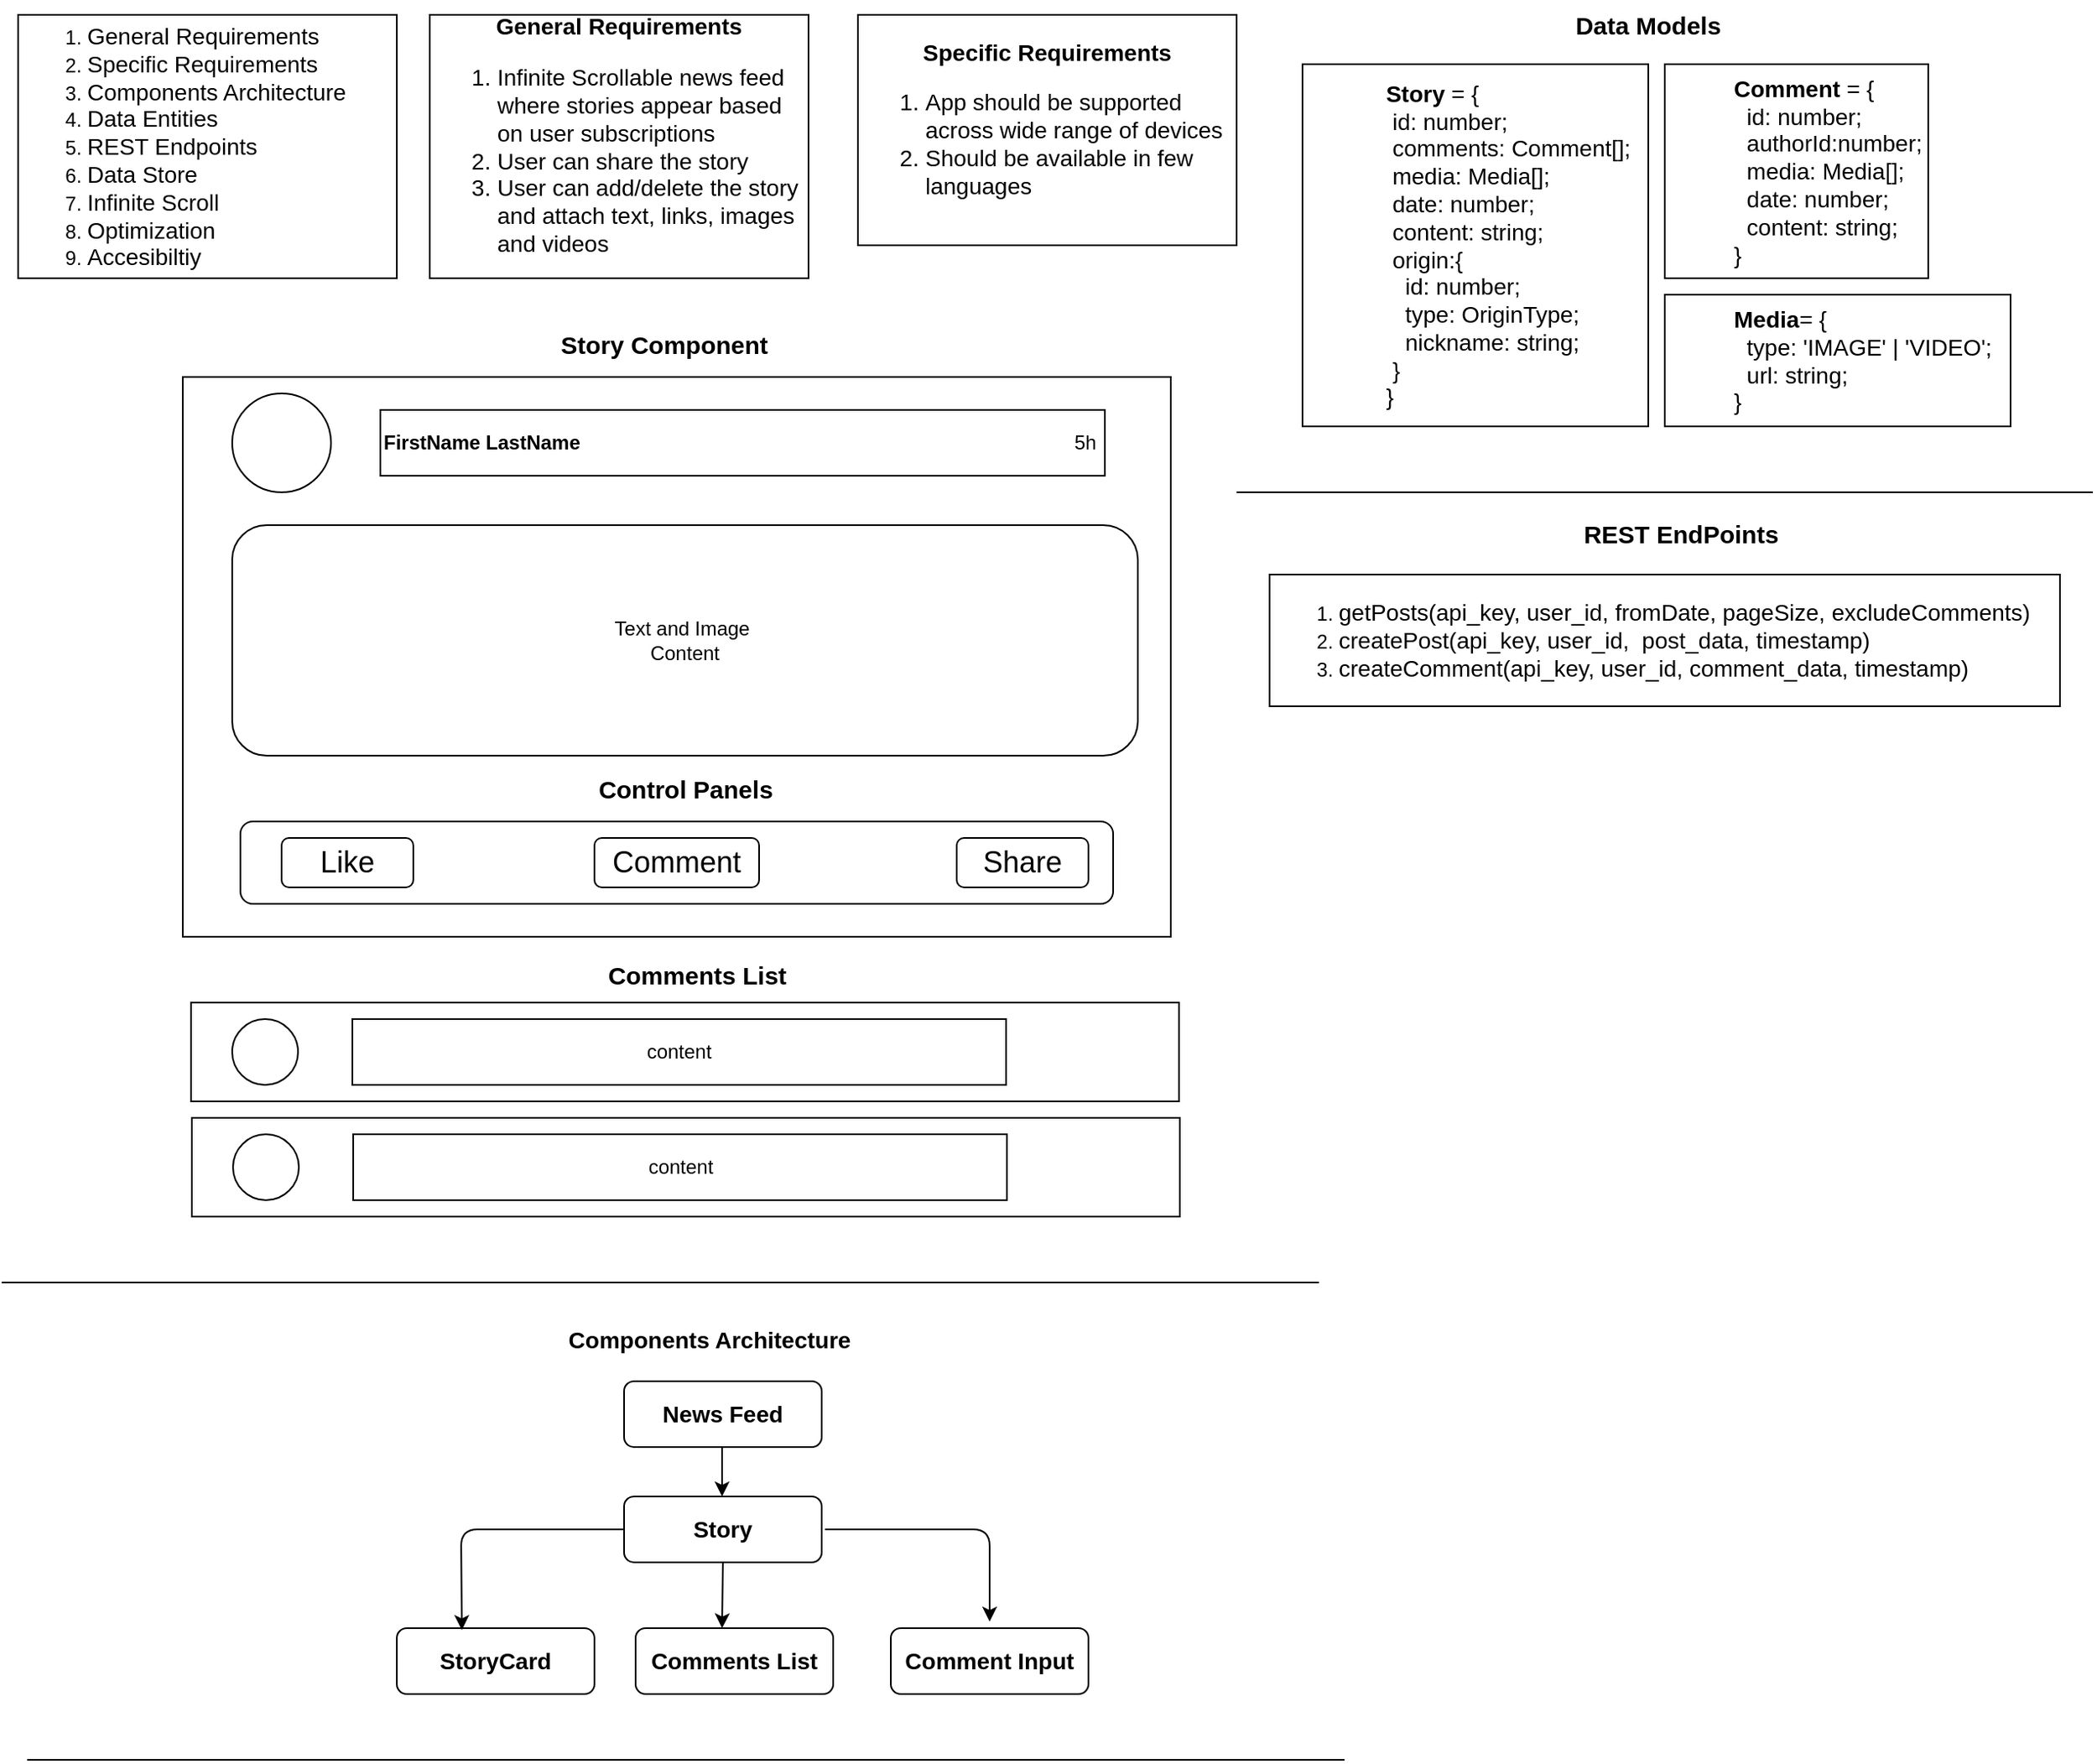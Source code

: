 <mxfile version="14.6.13" type="device"><diagram id="oO_oepu_VTIRL4lZRQzE" name="Page-1"><mxGraphModel dx="850" dy="2678" grid="1" gridSize="10" guides="1" tooltips="1" connect="1" arrows="1" fold="1" page="1" pageScale="1" pageWidth="850" pageHeight="1100" math="0" shadow="0"><root><mxCell id="0"/><mxCell id="1" parent="0"/><mxCell id="abjxQx9RqQkscV6yjeKF-2" value="&lt;ol&gt;&lt;li&gt;&lt;font style=&quot;font-size: 14px&quot;&gt;General Requirements&lt;/font&gt;&lt;/li&gt;&lt;li&gt;&lt;font style=&quot;font-size: 14px&quot;&gt;Specific Requirements&lt;/font&gt;&lt;/li&gt;&lt;li&gt;&lt;font style=&quot;font-size: 14px&quot;&gt;Components Architecture&lt;/font&gt;&lt;/li&gt;&lt;li&gt;&lt;font style=&quot;font-size: 14px&quot;&gt;Data Entities&lt;/font&gt;&lt;/li&gt;&lt;li&gt;&lt;font style=&quot;font-size: 14px&quot;&gt;REST Endpoints&lt;/font&gt;&lt;/li&gt;&lt;li&gt;&lt;font style=&quot;font-size: 14px&quot;&gt;Data Store&lt;/font&gt;&lt;/li&gt;&lt;li&gt;&lt;font style=&quot;font-size: 14px&quot;&gt;Infinite Scroll&lt;br&gt;&lt;/font&gt;&lt;/li&gt;&lt;li&gt;&lt;font style=&quot;font-size: 14px&quot;&gt;Optimization&lt;/font&gt;&lt;/li&gt;&lt;li&gt;&lt;font style=&quot;font-size: 14px&quot;&gt;Accesibiltiy&lt;/font&gt;&lt;/li&gt;&lt;/ol&gt;" style="rounded=0;whiteSpace=wrap;html=1;align=left;" vertex="1" parent="1"><mxGeometry x="20" y="-2190" width="230" height="160" as="geometry"/></mxCell><mxCell id="abjxQx9RqQkscV6yjeKF-3" value="&lt;div style=&quot;font-size: 14px&quot;&gt;&lt;b&gt;&lt;font style=&quot;font-size: 14px&quot;&gt;General Requirements&lt;/font&gt;&lt;/b&gt;&lt;/div&gt;&lt;div style=&quot;text-align: left ; font-size: 14px&quot;&gt;&lt;ol&gt;&lt;li&gt;&lt;font style=&quot;font-size: 14px&quot;&gt;Infinite Scrollable news feed where stories appear based on user subscriptions&lt;/font&gt;&lt;/li&gt;&lt;li&gt;&lt;font style=&quot;font-size: 14px&quot;&gt;User can share the story&lt;/font&gt;&lt;/li&gt;&lt;li&gt;&lt;font style=&quot;font-size: 14px&quot;&gt;User can add/delete the story and attach text, links, images and videos&lt;/font&gt;&lt;/li&gt;&lt;/ol&gt;&lt;/div&gt;" style="rounded=0;whiteSpace=wrap;html=1;align=center;" vertex="1" parent="1"><mxGeometry x="270" y="-2190" width="230" height="160" as="geometry"/></mxCell><mxCell id="abjxQx9RqQkscV6yjeKF-5" value="&lt;div style=&quot;font-size: 14px&quot;&gt;&lt;b&gt;&lt;font style=&quot;font-size: 14px&quot;&gt;Specific Requirements&lt;/font&gt;&lt;/b&gt;&lt;/div&gt;&lt;div style=&quot;text-align: left ; font-size: 14px&quot;&gt;&lt;ol&gt;&lt;li&gt;App should be supported across wide range of devices&lt;/li&gt;&lt;li&gt;Should be available in few languages&lt;/li&gt;&lt;/ol&gt;&lt;/div&gt;" style="rounded=0;whiteSpace=wrap;html=1;align=center;" vertex="1" parent="1"><mxGeometry x="530" y="-2190" width="230" height="140" as="geometry"/></mxCell><mxCell id="abjxQx9RqQkscV6yjeKF-9" value="&lt;b&gt;&lt;font style=&quot;font-size: 15px&quot;&gt;Story Component&lt;/font&gt;&lt;/b&gt;" style="text;html=1;strokeColor=none;fillColor=none;align=center;verticalAlign=middle;whiteSpace=wrap;rounded=0;" vertex="1" parent="1"><mxGeometry x="330" y="-2000" width="165" height="20" as="geometry"/></mxCell><mxCell id="abjxQx9RqQkscV6yjeKF-10" value="" style="rounded=0;whiteSpace=wrap;html=1;" vertex="1" parent="1"><mxGeometry x="120" y="-1970" width="600" height="340" as="geometry"/></mxCell><mxCell id="abjxQx9RqQkscV6yjeKF-11" value="" style="ellipse;whiteSpace=wrap;html=1;aspect=fixed;" vertex="1" parent="1"><mxGeometry x="150" y="-1960" width="60" height="60" as="geometry"/></mxCell><mxCell id="abjxQx9RqQkscV6yjeKF-12" value="&lt;font style=&quot;font-size: 12px&quot;&gt;&lt;b&gt;FirstName LastName&amp;nbsp;&lt;/b&gt;&lt;/font&gt; &amp;nbsp; &amp;nbsp; &amp;nbsp; &amp;nbsp; &amp;nbsp; &amp;nbsp; &amp;nbsp; &amp;nbsp; &amp;nbsp; &amp;nbsp; &amp;nbsp; &amp;nbsp; &amp;nbsp; &amp;nbsp; &amp;nbsp; &amp;nbsp; &amp;nbsp; &amp;nbsp; &amp;nbsp; &amp;nbsp; &amp;nbsp; &amp;nbsp; &amp;nbsp; &amp;nbsp; &amp;nbsp; &amp;nbsp; &amp;nbsp; &amp;nbsp; &amp;nbsp; &amp;nbsp; &amp;nbsp; &amp;nbsp; &amp;nbsp; &amp;nbsp; &amp;nbsp; &amp;nbsp; &amp;nbsp; &amp;nbsp; &amp;nbsp; &amp;nbsp; &amp;nbsp; &amp;nbsp; &amp;nbsp; &amp;nbsp; 5h" style="rounded=0;whiteSpace=wrap;html=1;align=left;" vertex="1" parent="1"><mxGeometry x="240" y="-1950" width="440" height="40" as="geometry"/></mxCell><mxCell id="abjxQx9RqQkscV6yjeKF-13" value="Text and Image&amp;nbsp;&lt;br&gt;Content" style="rounded=1;whiteSpace=wrap;html=1;" vertex="1" parent="1"><mxGeometry x="150" y="-1880" width="550" height="140" as="geometry"/></mxCell><mxCell id="abjxQx9RqQkscV6yjeKF-14" value="" style="rounded=1;whiteSpace=wrap;html=1;" vertex="1" parent="1"><mxGeometry x="155" y="-1700" width="530" height="50" as="geometry"/></mxCell><mxCell id="abjxQx9RqQkscV6yjeKF-15" value="&lt;b&gt;&lt;font style=&quot;font-size: 15px&quot;&gt;Control Panels&lt;/font&gt;&lt;/b&gt;" style="text;html=1;strokeColor=none;fillColor=none;align=center;verticalAlign=middle;whiteSpace=wrap;rounded=0;" vertex="1" parent="1"><mxGeometry x="343" y="-1730" width="165" height="20" as="geometry"/></mxCell><mxCell id="abjxQx9RqQkscV6yjeKF-16" value="&lt;font style=&quot;font-size: 18px&quot;&gt;Like&lt;/font&gt;" style="rounded=1;whiteSpace=wrap;html=1;" vertex="1" parent="1"><mxGeometry x="180" y="-1690" width="80" height="30" as="geometry"/></mxCell><mxCell id="abjxQx9RqQkscV6yjeKF-17" value="&lt;font style=&quot;font-size: 18px&quot;&gt;Share&lt;/font&gt;" style="rounded=1;whiteSpace=wrap;html=1;" vertex="1" parent="1"><mxGeometry x="590" y="-1690" width="80" height="30" as="geometry"/></mxCell><mxCell id="abjxQx9RqQkscV6yjeKF-18" value="&lt;font style=&quot;font-size: 18px&quot;&gt;Comment&lt;/font&gt;" style="rounded=1;whiteSpace=wrap;html=1;" vertex="1" parent="1"><mxGeometry x="370" y="-1690" width="100" height="30" as="geometry"/></mxCell><mxCell id="abjxQx9RqQkscV6yjeKF-19" value="" style="rounded=0;whiteSpace=wrap;html=1;" vertex="1" parent="1"><mxGeometry x="125" y="-1590" width="600" height="60" as="geometry"/></mxCell><mxCell id="abjxQx9RqQkscV6yjeKF-20" value="&lt;b&gt;&lt;font style=&quot;font-size: 15px&quot;&gt;Comments List&lt;/font&gt;&lt;/b&gt;" style="text;html=1;strokeColor=none;fillColor=none;align=center;verticalAlign=middle;whiteSpace=wrap;rounded=0;" vertex="1" parent="1"><mxGeometry x="350" y="-1617" width="165" height="20" as="geometry"/></mxCell><mxCell id="abjxQx9RqQkscV6yjeKF-21" value="" style="ellipse;whiteSpace=wrap;html=1;aspect=fixed;" vertex="1" parent="1"><mxGeometry x="150" y="-1580" width="40" height="40" as="geometry"/></mxCell><mxCell id="abjxQx9RqQkscV6yjeKF-22" value="content" style="rounded=0;whiteSpace=wrap;html=1;" vertex="1" parent="1"><mxGeometry x="223" y="-1580" width="397" height="40" as="geometry"/></mxCell><mxCell id="abjxQx9RqQkscV6yjeKF-24" value="" style="rounded=0;whiteSpace=wrap;html=1;" vertex="1" parent="1"><mxGeometry x="125.5" y="-1520" width="600" height="60" as="geometry"/></mxCell><mxCell id="abjxQx9RqQkscV6yjeKF-25" value="" style="ellipse;whiteSpace=wrap;html=1;aspect=fixed;" vertex="1" parent="1"><mxGeometry x="150.5" y="-1510" width="40" height="40" as="geometry"/></mxCell><mxCell id="abjxQx9RqQkscV6yjeKF-26" value="content" style="rounded=0;whiteSpace=wrap;html=1;" vertex="1" parent="1"><mxGeometry x="223.5" y="-1510" width="397" height="40" as="geometry"/></mxCell><mxCell id="abjxQx9RqQkscV6yjeKF-31" value="&lt;font style=&quot;font-size: 14px&quot;&gt;&lt;b&gt;Components Architecture&lt;/b&gt;&lt;/font&gt;" style="text;html=1;strokeColor=none;fillColor=none;align=center;verticalAlign=middle;whiteSpace=wrap;rounded=0;" vertex="1" parent="1"><mxGeometry x="350" y="-1410" width="180" height="50" as="geometry"/></mxCell><mxCell id="abjxQx9RqQkscV6yjeKF-32" value="" style="endArrow=none;html=1;" edge="1" parent="1"><mxGeometry width="50" height="50" relative="1" as="geometry"><mxPoint x="10" y="-1420" as="sourcePoint"/><mxPoint x="810" y="-1420" as="targetPoint"/></mxGeometry></mxCell><mxCell id="abjxQx9RqQkscV6yjeKF-35" value="&lt;b&gt;&lt;font style=&quot;font-size: 14px&quot;&gt;News Feed&lt;/font&gt;&lt;/b&gt;" style="rounded=1;whiteSpace=wrap;html=1;" vertex="1" parent="1"><mxGeometry x="388" y="-1360" width="120" height="40" as="geometry"/></mxCell><mxCell id="abjxQx9RqQkscV6yjeKF-36" value="&lt;b&gt;&lt;font style=&quot;font-size: 14px&quot;&gt;Story&lt;/font&gt;&lt;/b&gt;" style="rounded=1;whiteSpace=wrap;html=1;" vertex="1" parent="1"><mxGeometry x="388" y="-1290" width="120" height="40" as="geometry"/></mxCell><mxCell id="abjxQx9RqQkscV6yjeKF-37" value="" style="endArrow=classic;html=1;" edge="1" parent="1"><mxGeometry width="50" height="50" relative="1" as="geometry"><mxPoint x="447.5" y="-1320" as="sourcePoint"/><mxPoint x="447.5" y="-1290" as="targetPoint"/></mxGeometry></mxCell><mxCell id="abjxQx9RqQkscV6yjeKF-38" value="&lt;b&gt;&lt;font style=&quot;font-size: 14px&quot;&gt;StoryCard&lt;/font&gt;&lt;/b&gt;" style="rounded=1;whiteSpace=wrap;html=1;" vertex="1" parent="1"><mxGeometry x="250" y="-1210" width="120" height="40" as="geometry"/></mxCell><mxCell id="abjxQx9RqQkscV6yjeKF-39" value="&lt;b&gt;&lt;font style=&quot;font-size: 14px&quot;&gt;Comment Input&lt;/font&gt;&lt;/b&gt;" style="rounded=1;whiteSpace=wrap;html=1;" vertex="1" parent="1"><mxGeometry x="550" y="-1210" width="120" height="40" as="geometry"/></mxCell><mxCell id="abjxQx9RqQkscV6yjeKF-40" value="&lt;b&gt;&lt;font style=&quot;font-size: 14px&quot;&gt;Comments List&lt;/font&gt;&lt;/b&gt;" style="rounded=1;whiteSpace=wrap;html=1;" vertex="1" parent="1"><mxGeometry x="395" y="-1210" width="120" height="40" as="geometry"/></mxCell><mxCell id="abjxQx9RqQkscV6yjeKF-47" value="" style="endArrow=classic;html=1;" edge="1" parent="1"><mxGeometry width="50" height="50" relative="1" as="geometry"><mxPoint x="510" y="-1270" as="sourcePoint"/><mxPoint x="610" y="-1214" as="targetPoint"/><Array as="points"><mxPoint x="610" y="-1270"/></Array></mxGeometry></mxCell><mxCell id="abjxQx9RqQkscV6yjeKF-49" value="" style="endArrow=classic;html=1;entryX=0.329;entryY=0.028;entryDx=0;entryDy=0;entryPerimeter=0;exitX=0;exitY=0.5;exitDx=0;exitDy=0;" edge="1" parent="1" source="abjxQx9RqQkscV6yjeKF-36" target="abjxQx9RqQkscV6yjeKF-38"><mxGeometry width="50" height="50" relative="1" as="geometry"><mxPoint x="380" y="-1270" as="sourcePoint"/><mxPoint x="280" y="-1270" as="targetPoint"/><Array as="points"><mxPoint x="289" y="-1270"/></Array></mxGeometry></mxCell><mxCell id="abjxQx9RqQkscV6yjeKF-52" value="" style="endArrow=classic;html=1;exitX=0.5;exitY=1;exitDx=0;exitDy=0;" edge="1" parent="1" source="abjxQx9RqQkscV6yjeKF-36"><mxGeometry width="50" height="50" relative="1" as="geometry"><mxPoint x="447.5" y="-1230" as="sourcePoint"/><mxPoint x="447.5" y="-1210" as="targetPoint"/></mxGeometry></mxCell><mxCell id="abjxQx9RqQkscV6yjeKF-53" value="" style="endArrow=none;html=1;" edge="1" parent="1"><mxGeometry width="50" height="50" relative="1" as="geometry"><mxPoint x="25.5" y="-1130" as="sourcePoint"/><mxPoint x="825.5" y="-1130" as="targetPoint"/></mxGeometry></mxCell><mxCell id="abjxQx9RqQkscV6yjeKF-58" value="&lt;b&gt;&lt;font style=&quot;font-size: 15px&quot;&gt;Data Models&lt;/font&gt;&lt;/b&gt;" style="text;html=1;strokeColor=none;fillColor=none;align=center;verticalAlign=middle;whiteSpace=wrap;rounded=0;" vertex="1" parent="1"><mxGeometry x="950" y="-2199" width="120" height="30" as="geometry"/></mxCell><mxCell id="abjxQx9RqQkscV6yjeKF-60" value="&lt;p style=&quot;line-height: 130%&quot;&gt;&lt;/p&gt;&lt;blockquote style=&quot;margin: 0 0 0 40px ; border: none ; padding: 0px&quot;&gt;&lt;b style=&quot;font-size: 14px&quot;&gt;&lt;div style=&quot;text-align: left&quot;&gt;&lt;b&gt;Story&lt;/b&gt;&lt;span style=&quot;font-weight: normal&quot;&gt; = {&lt;/span&gt;&lt;/div&gt;&lt;/b&gt;&lt;span style=&quot;font-size: 14px&quot;&gt;&lt;div style=&quot;text-align: left&quot;&gt;&lt;span&gt;&amp;nbsp;id: number;&lt;/span&gt;&lt;/div&gt;&lt;/span&gt;&lt;span style=&quot;font-size: 14px&quot;&gt;&lt;div style=&quot;text-align: left&quot;&gt;&lt;span&gt;&amp;nbsp;comments: Comment[];&lt;/span&gt;&lt;/div&gt;&lt;/span&gt;&lt;span style=&quot;font-size: 14px&quot;&gt;&lt;div style=&quot;text-align: left&quot;&gt;&lt;span&gt;&amp;nbsp;media: Media[];&lt;/span&gt;&lt;/div&gt;&lt;/span&gt;&lt;span style=&quot;font-size: 14px&quot;&gt;&lt;div style=&quot;text-align: left&quot;&gt;&lt;span&gt;&amp;nbsp;date: number;&lt;/span&gt;&lt;/div&gt;&lt;/span&gt;&lt;span style=&quot;font-size: 14px&quot;&gt;&lt;div style=&quot;text-align: left&quot;&gt;&lt;span&gt;&amp;nbsp;content: string;&lt;/span&gt;&lt;/div&gt;&lt;/span&gt;&lt;span style=&quot;font-size: 14px&quot;&gt;&lt;div style=&quot;text-align: left&quot;&gt;&lt;span&gt;&amp;nbsp;origin:{&lt;/span&gt;&lt;/div&gt;&lt;/span&gt;&lt;span style=&quot;font-size: 14px&quot;&gt;&lt;div style=&quot;text-align: left&quot;&gt;&lt;span&gt;&amp;nbsp; &amp;nbsp;id: number;&lt;/span&gt;&lt;/div&gt;&lt;/span&gt;&lt;span style=&quot;font-size: 14px&quot;&gt;&lt;div style=&quot;text-align: left&quot;&gt;&lt;span&gt;&amp;nbsp; &amp;nbsp;type: OriginType;&lt;/span&gt;&lt;/div&gt;&lt;/span&gt;&lt;span style=&quot;font-size: 14px&quot;&gt;&lt;div style=&quot;text-align: left&quot;&gt;&lt;span&gt;&amp;nbsp; &amp;nbsp;nickname: string;&lt;/span&gt;&lt;/div&gt;&lt;/span&gt;&lt;span style=&quot;font-size: 14px&quot;&gt;&lt;div style=&quot;text-align: left&quot;&gt;&lt;span&gt;&amp;nbsp;}&lt;/span&gt;&lt;/div&gt;&lt;/span&gt;&lt;font style=&quot;font-size: 14px&quot;&gt;&lt;div style=&quot;text-align: left&quot;&gt;&lt;span&gt;}&lt;/span&gt;&lt;/div&gt;&lt;/font&gt;&lt;/blockquote&gt;&lt;p&gt;&lt;/p&gt;" style="rounded=0;whiteSpace=wrap;html=1;align=center;" vertex="1" parent="1"><mxGeometry x="800" y="-2160" width="210" height="220" as="geometry"/></mxCell><mxCell id="abjxQx9RqQkscV6yjeKF-61" value="&lt;p style=&quot;line-height: 130%&quot;&gt;&lt;/p&gt;&lt;blockquote style=&quot;margin: 0 0 0 40px ; border: none ; padding: 0px&quot;&gt;&lt;div&gt;&lt;b style=&quot;font-size: 14px&quot;&gt;Comment &lt;/b&gt;&lt;span style=&quot;font-size: 14px&quot;&gt;= {&lt;/span&gt;&lt;/div&gt;&lt;font style=&quot;font-size: 14px&quot;&gt;&lt;div&gt;&lt;span&gt;&amp;nbsp; id: number;&lt;/span&gt;&lt;/div&gt;&lt;/font&gt;&lt;font style=&quot;font-size: 14px&quot;&gt;&lt;div&gt;&lt;span&gt;&amp;nbsp; authorId:number;&lt;/span&gt;&lt;/div&gt;&lt;/font&gt;&lt;font style=&quot;font-size: 14px&quot;&gt;&lt;div&gt;&lt;span&gt;&amp;nbsp; media: Media[];&lt;/span&gt;&lt;/div&gt;&lt;/font&gt;&lt;font style=&quot;font-size: 14px&quot;&gt;&lt;div&gt;&lt;span&gt;&amp;nbsp; date: number;&lt;/span&gt;&lt;/div&gt;&lt;/font&gt;&lt;font style=&quot;font-size: 14px&quot;&gt;&lt;div&gt;&lt;span&gt;&amp;nbsp; content: string;&lt;/span&gt;&lt;/div&gt;&lt;/font&gt;&lt;font style=&quot;font-size: 14px&quot;&gt;&lt;div&gt;&lt;span&gt;}&lt;/span&gt;&lt;/div&gt;&lt;/font&gt;&lt;/blockquote&gt;&lt;p&gt;&lt;/p&gt;" style="rounded=0;whiteSpace=wrap;html=1;align=left;" vertex="1" parent="1"><mxGeometry x="1020" y="-2160" width="160" height="130" as="geometry"/></mxCell><mxCell id="abjxQx9RqQkscV6yjeKF-62" value="&lt;p style=&quot;line-height: 130%&quot;&gt;&lt;/p&gt;&lt;blockquote style=&quot;margin: 0 0 0 40px ; border: none ; padding: 0px&quot;&gt;&lt;div&gt;&lt;b style=&quot;font-size: 14px&quot;&gt;Media&lt;/b&gt;&lt;span style=&quot;font-size: 14px&quot;&gt;= {&lt;/span&gt;&lt;/div&gt;&lt;font style=&quot;font-size: 14px&quot;&gt;&lt;div&gt;&lt;span&gt;&amp;nbsp; type: 'IMAGE' | 'VIDEO';&lt;br&gt;&amp;nbsp; url: string;&lt;/span&gt;&lt;/div&gt;&lt;/font&gt;&lt;font style=&quot;font-size: 14px&quot;&gt;&lt;div&gt;&lt;span&gt;}&lt;/span&gt;&lt;/div&gt;&lt;/font&gt;&lt;/blockquote&gt;&lt;p&gt;&lt;/p&gt;" style="rounded=0;whiteSpace=wrap;html=1;align=left;" vertex="1" parent="1"><mxGeometry x="1020" y="-2020" width="210" height="80" as="geometry"/></mxCell><mxCell id="abjxQx9RqQkscV6yjeKF-64" value="" style="endArrow=none;html=1;" edge="1" parent="1"><mxGeometry width="50" height="50" relative="1" as="geometry"><mxPoint x="760" y="-1900" as="sourcePoint"/><mxPoint x="1280" y="-1900" as="targetPoint"/></mxGeometry></mxCell><mxCell id="abjxQx9RqQkscV6yjeKF-65" value="&lt;ol&gt;&lt;li&gt;&lt;font style=&quot;font-size: 14px&quot;&gt;getPosts(api_key, user_id, fromDate, pageSize, excludeComments)&lt;/font&gt;&lt;/li&gt;&lt;li&gt;&lt;font style=&quot;font-size: 14px&quot;&gt;createPost(api_key, user_id,&amp;nbsp; post_data, timestamp)&lt;/font&gt;&lt;/li&gt;&lt;li&gt;&lt;font style=&quot;font-size: 14px&quot;&gt;createComment(api_key, user_id, comment_data, timestamp)&lt;/font&gt;&lt;/li&gt;&lt;/ol&gt;" style="rounded=0;whiteSpace=wrap;html=1;align=left;" vertex="1" parent="1"><mxGeometry x="780" y="-1850" width="480" height="80" as="geometry"/></mxCell><mxCell id="abjxQx9RqQkscV6yjeKF-66" value="&lt;b&gt;&lt;font style=&quot;font-size: 15px&quot;&gt;REST EndPoints&lt;/font&gt;&lt;/b&gt;" style="text;html=1;strokeColor=none;fillColor=none;align=center;verticalAlign=middle;whiteSpace=wrap;rounded=0;" vertex="1" parent="1"><mxGeometry x="960" y="-1890" width="140" height="30" as="geometry"/></mxCell></root></mxGraphModel></diagram></mxfile>